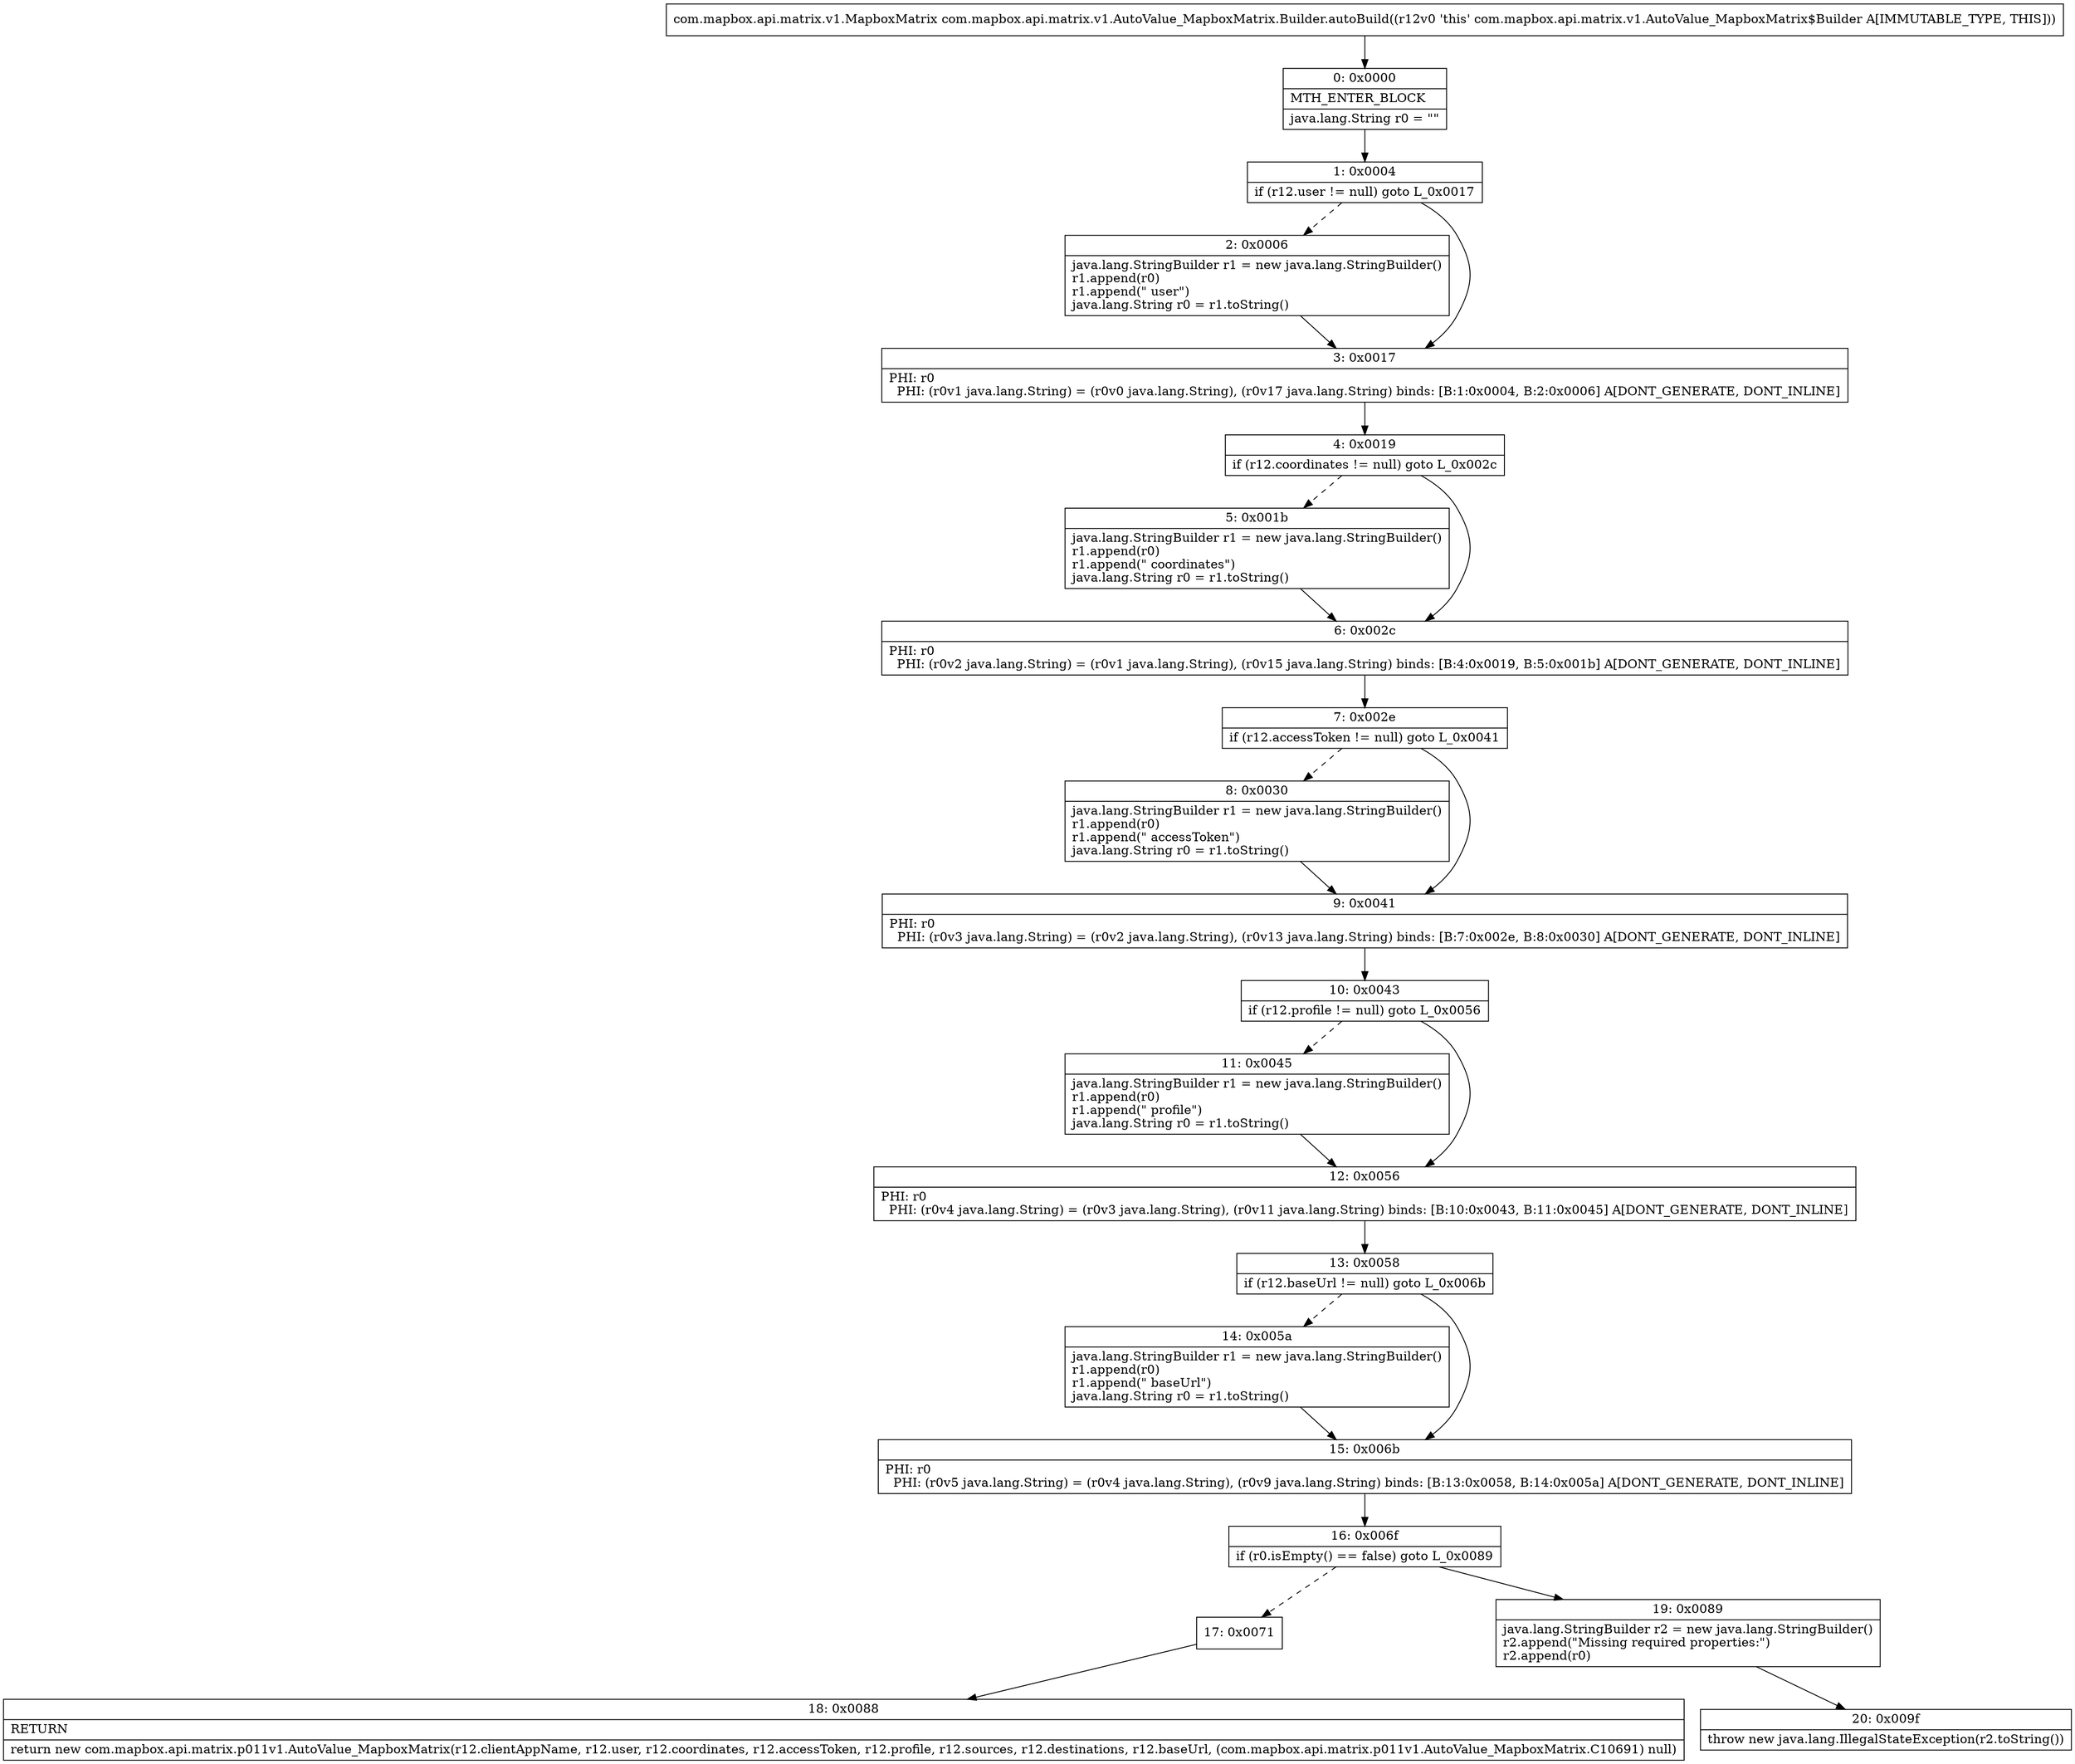 digraph "CFG forcom.mapbox.api.matrix.v1.AutoValue_MapboxMatrix.Builder.autoBuild()Lcom\/mapbox\/api\/matrix\/v1\/MapboxMatrix;" {
Node_0 [shape=record,label="{0\:\ 0x0000|MTH_ENTER_BLOCK\l|java.lang.String r0 = \"\"\l}"];
Node_1 [shape=record,label="{1\:\ 0x0004|if (r12.user != null) goto L_0x0017\l}"];
Node_2 [shape=record,label="{2\:\ 0x0006|java.lang.StringBuilder r1 = new java.lang.StringBuilder()\lr1.append(r0)\lr1.append(\" user\")\ljava.lang.String r0 = r1.toString()\l}"];
Node_3 [shape=record,label="{3\:\ 0x0017|PHI: r0 \l  PHI: (r0v1 java.lang.String) = (r0v0 java.lang.String), (r0v17 java.lang.String) binds: [B:1:0x0004, B:2:0x0006] A[DONT_GENERATE, DONT_INLINE]\l}"];
Node_4 [shape=record,label="{4\:\ 0x0019|if (r12.coordinates != null) goto L_0x002c\l}"];
Node_5 [shape=record,label="{5\:\ 0x001b|java.lang.StringBuilder r1 = new java.lang.StringBuilder()\lr1.append(r0)\lr1.append(\" coordinates\")\ljava.lang.String r0 = r1.toString()\l}"];
Node_6 [shape=record,label="{6\:\ 0x002c|PHI: r0 \l  PHI: (r0v2 java.lang.String) = (r0v1 java.lang.String), (r0v15 java.lang.String) binds: [B:4:0x0019, B:5:0x001b] A[DONT_GENERATE, DONT_INLINE]\l}"];
Node_7 [shape=record,label="{7\:\ 0x002e|if (r12.accessToken != null) goto L_0x0041\l}"];
Node_8 [shape=record,label="{8\:\ 0x0030|java.lang.StringBuilder r1 = new java.lang.StringBuilder()\lr1.append(r0)\lr1.append(\" accessToken\")\ljava.lang.String r0 = r1.toString()\l}"];
Node_9 [shape=record,label="{9\:\ 0x0041|PHI: r0 \l  PHI: (r0v3 java.lang.String) = (r0v2 java.lang.String), (r0v13 java.lang.String) binds: [B:7:0x002e, B:8:0x0030] A[DONT_GENERATE, DONT_INLINE]\l}"];
Node_10 [shape=record,label="{10\:\ 0x0043|if (r12.profile != null) goto L_0x0056\l}"];
Node_11 [shape=record,label="{11\:\ 0x0045|java.lang.StringBuilder r1 = new java.lang.StringBuilder()\lr1.append(r0)\lr1.append(\" profile\")\ljava.lang.String r0 = r1.toString()\l}"];
Node_12 [shape=record,label="{12\:\ 0x0056|PHI: r0 \l  PHI: (r0v4 java.lang.String) = (r0v3 java.lang.String), (r0v11 java.lang.String) binds: [B:10:0x0043, B:11:0x0045] A[DONT_GENERATE, DONT_INLINE]\l}"];
Node_13 [shape=record,label="{13\:\ 0x0058|if (r12.baseUrl != null) goto L_0x006b\l}"];
Node_14 [shape=record,label="{14\:\ 0x005a|java.lang.StringBuilder r1 = new java.lang.StringBuilder()\lr1.append(r0)\lr1.append(\" baseUrl\")\ljava.lang.String r0 = r1.toString()\l}"];
Node_15 [shape=record,label="{15\:\ 0x006b|PHI: r0 \l  PHI: (r0v5 java.lang.String) = (r0v4 java.lang.String), (r0v9 java.lang.String) binds: [B:13:0x0058, B:14:0x005a] A[DONT_GENERATE, DONT_INLINE]\l}"];
Node_16 [shape=record,label="{16\:\ 0x006f|if (r0.isEmpty() == false) goto L_0x0089\l}"];
Node_17 [shape=record,label="{17\:\ 0x0071}"];
Node_18 [shape=record,label="{18\:\ 0x0088|RETURN\l|return new com.mapbox.api.matrix.p011v1.AutoValue_MapboxMatrix(r12.clientAppName, r12.user, r12.coordinates, r12.accessToken, r12.profile, r12.sources, r12.destinations, r12.baseUrl, (com.mapbox.api.matrix.p011v1.AutoValue_MapboxMatrix.C10691) null)\l}"];
Node_19 [shape=record,label="{19\:\ 0x0089|java.lang.StringBuilder r2 = new java.lang.StringBuilder()\lr2.append(\"Missing required properties:\")\lr2.append(r0)\l}"];
Node_20 [shape=record,label="{20\:\ 0x009f|throw new java.lang.IllegalStateException(r2.toString())\l}"];
MethodNode[shape=record,label="{com.mapbox.api.matrix.v1.MapboxMatrix com.mapbox.api.matrix.v1.AutoValue_MapboxMatrix.Builder.autoBuild((r12v0 'this' com.mapbox.api.matrix.v1.AutoValue_MapboxMatrix$Builder A[IMMUTABLE_TYPE, THIS])) }"];
MethodNode -> Node_0;
Node_0 -> Node_1;
Node_1 -> Node_2[style=dashed];
Node_1 -> Node_3;
Node_2 -> Node_3;
Node_3 -> Node_4;
Node_4 -> Node_5[style=dashed];
Node_4 -> Node_6;
Node_5 -> Node_6;
Node_6 -> Node_7;
Node_7 -> Node_8[style=dashed];
Node_7 -> Node_9;
Node_8 -> Node_9;
Node_9 -> Node_10;
Node_10 -> Node_11[style=dashed];
Node_10 -> Node_12;
Node_11 -> Node_12;
Node_12 -> Node_13;
Node_13 -> Node_14[style=dashed];
Node_13 -> Node_15;
Node_14 -> Node_15;
Node_15 -> Node_16;
Node_16 -> Node_17[style=dashed];
Node_16 -> Node_19;
Node_17 -> Node_18;
Node_19 -> Node_20;
}

